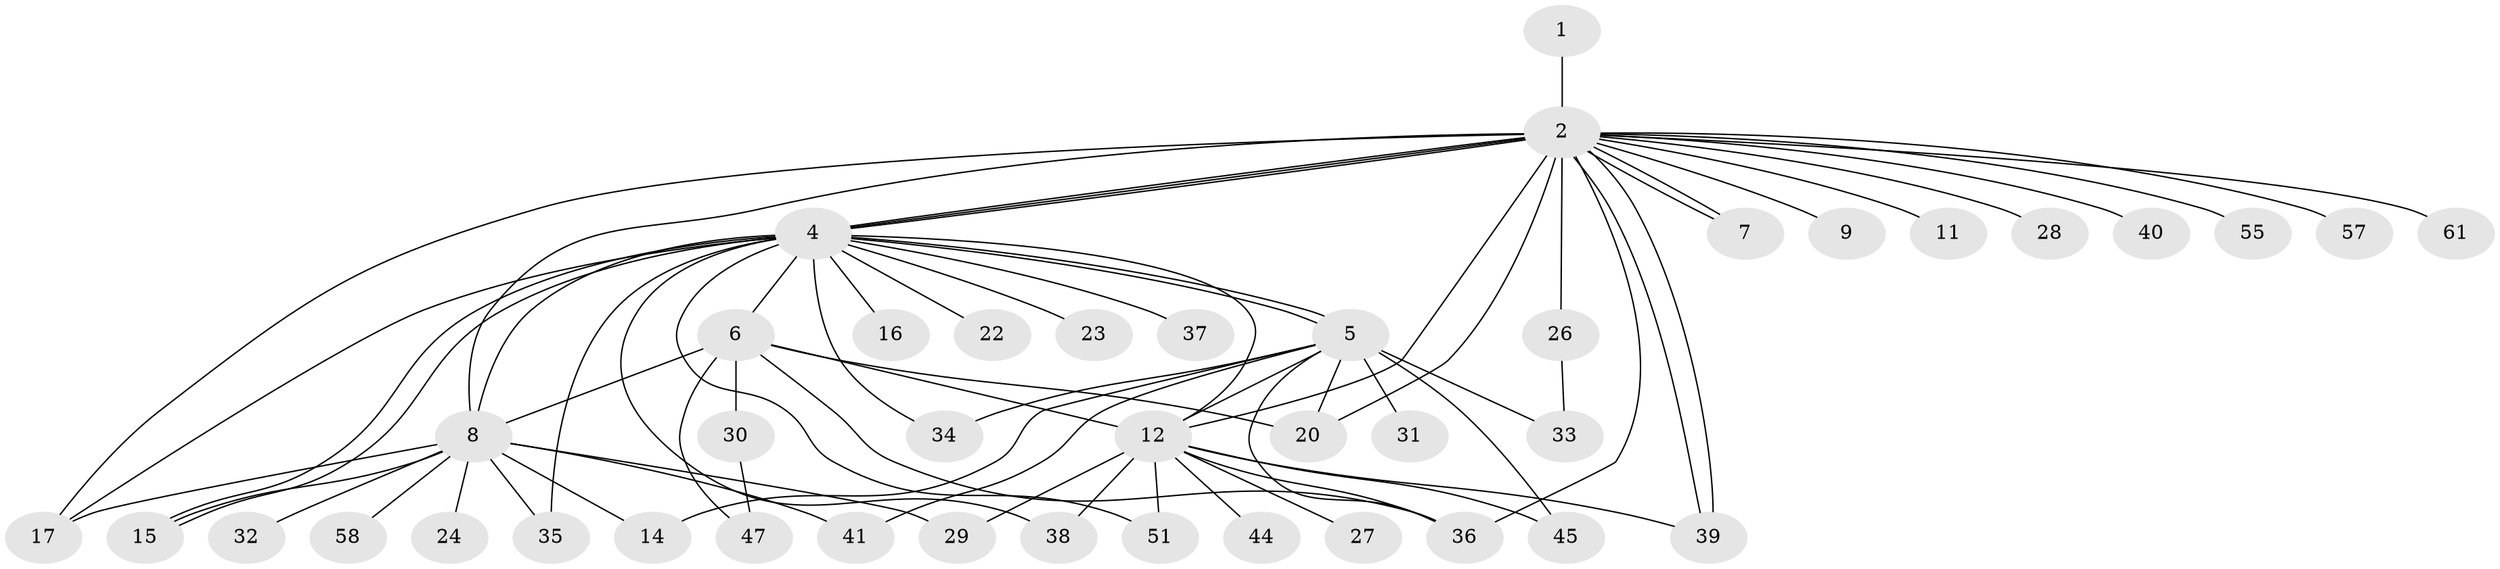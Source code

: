 // original degree distribution, {1: 0.36065573770491804, 24: 0.03278688524590164, 4: 0.06557377049180328, 8: 0.01639344262295082, 7: 0.04918032786885246, 2: 0.26229508196721313, 6: 0.04918032786885246, 5: 0.01639344262295082, 3: 0.13114754098360656, 12: 0.01639344262295082}
// Generated by graph-tools (version 1.1) at 2025/18/03/04/25 18:18:18]
// undirected, 42 vertices, 71 edges
graph export_dot {
graph [start="1"]
  node [color=gray90,style=filled];
  1;
  2 [super="+3"];
  4;
  5 [super="+60+10+49"];
  6;
  7;
  8 [super="+13"];
  9;
  11;
  12 [super="+42+25+52"];
  14 [super="+54"];
  15 [super="+43"];
  16;
  17 [super="+19+18"];
  20;
  22;
  23;
  24;
  26;
  27;
  28;
  29 [super="+53"];
  30;
  31;
  32;
  33;
  34;
  35;
  36 [super="+59"];
  37;
  38;
  39;
  40;
  41;
  44;
  45 [super="+46"];
  47;
  51;
  55;
  57;
  58;
  61;
  1 -- 2;
  2 -- 4;
  2 -- 4;
  2 -- 4;
  2 -- 7;
  2 -- 7;
  2 -- 9;
  2 -- 11;
  2 -- 17 [weight=3];
  2 -- 20;
  2 -- 26;
  2 -- 28;
  2 -- 39;
  2 -- 39;
  2 -- 55;
  2 -- 57;
  2 -- 61;
  2 -- 36;
  2 -- 12;
  2 -- 40;
  2 -- 8 [weight=3];
  4 -- 5;
  4 -- 5;
  4 -- 6;
  4 -- 8 [weight=3];
  4 -- 12 [weight=2];
  4 -- 15 [weight=2];
  4 -- 15;
  4 -- 16;
  4 -- 22;
  4 -- 23;
  4 -- 34;
  4 -- 35;
  4 -- 37;
  4 -- 38;
  4 -- 51;
  4 -- 17;
  5 -- 33;
  5 -- 36;
  5 -- 34;
  5 -- 20;
  5 -- 41;
  5 -- 45;
  5 -- 31;
  5 -- 14;
  5 -- 12;
  6 -- 8;
  6 -- 12;
  6 -- 20;
  6 -- 30;
  6 -- 36;
  6 -- 47;
  8 -- 35;
  8 -- 17;
  8 -- 32;
  8 -- 41;
  8 -- 14;
  8 -- 15;
  8 -- 24;
  8 -- 58;
  8 -- 29 [weight=2];
  12 -- 29;
  12 -- 44;
  12 -- 45;
  12 -- 36;
  12 -- 39;
  12 -- 51;
  12 -- 38;
  12 -- 27;
  26 -- 33;
  30 -- 47;
}
